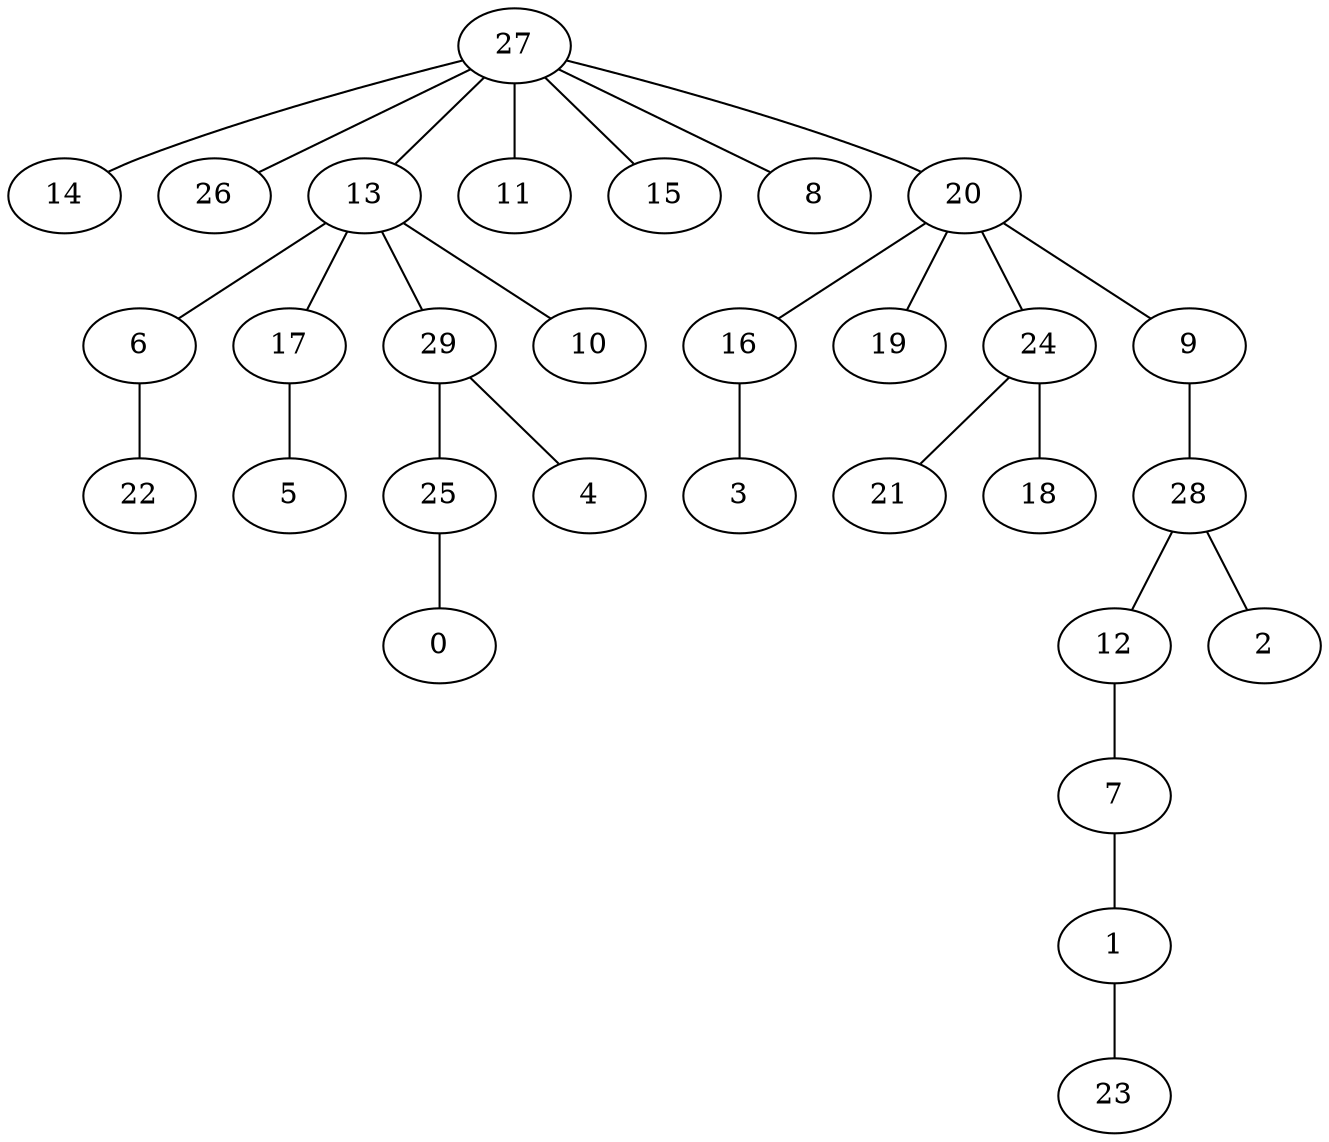 graph G {
"16";
"19";
"24";
"6";
"25";
"14";
"5";
"7";
"26";
"17";
"21";
"3";
"4";
"13";
"29";
"28";
"18";
"12";
"27";
"11";
"10";
"15";
"9";
"2";
"1";
"23";
"8";
"20";
"0";
"22";
    "27" -- "15";
    "24" -- "21";
    "27" -- "20";
    "13" -- "6";
    "24" -- "18";
    "29" -- "25";
    "27" -- "13";
    "25" -- "0";
    "13" -- "17";
    "9" -- "28";
    "17" -- "5";
    "28" -- "12";
    "12" -- "7";
    "1" -- "23";
    "13" -- "10";
    "27" -- "26";
    "20" -- "19";
    "7" -- "1";
    "27" -- "11";
    "20" -- "24";
    "28" -- "2";
    "29" -- "4";
    "20" -- "9";
    "16" -- "3";
    "6" -- "22";
    "27" -- "14";
    "27" -- "8";
    "13" -- "29";
    "20" -- "16";
}
